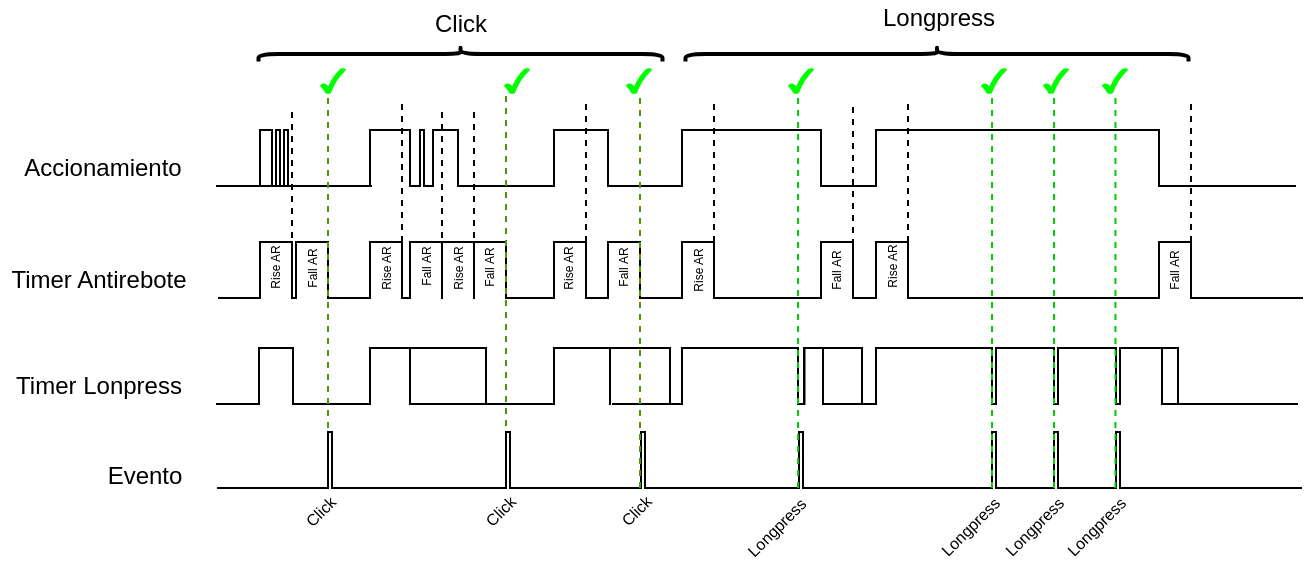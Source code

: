 <mxfile version="13.2.2" type="device" pages="2"><diagram id="VeMHeIrNa_11qrjNpN-s" name="Botonera"><mxGraphModel dx="1075" dy="810" grid="0" gridSize="10" guides="1" tooltips="1" connect="1" arrows="1" fold="1" page="0" pageScale="1" pageWidth="827" pageHeight="1169" math="0" shadow="0"><root><mxCell id="0"/><mxCell id="1" parent="0"/><mxCell id="pqqlw99YjMiroSTkC0pe-1" value="" style="endArrow=none;html=1;entryX=1;entryY=0;entryDx=0;entryDy=0;" edge="1" parent="1" target="pqqlw99YjMiroSTkC0pe-4"><mxGeometry width="50" height="50" relative="1" as="geometry"><mxPoint x="85" y="28" as="sourcePoint"/><mxPoint x="607" y="28" as="targetPoint"/></mxGeometry></mxCell><mxCell id="pqqlw99YjMiroSTkC0pe-2" value="" style="endArrow=none;html=1;entryX=1;entryY=0;entryDx=0;entryDy=0;" edge="1" parent="1" target="pqqlw99YjMiroSTkC0pe-27"><mxGeometry width="50" height="50" relative="1" as="geometry"><mxPoint x="86" y="84" as="sourcePoint"/><mxPoint x="114" y="84" as="targetPoint"/></mxGeometry></mxCell><mxCell id="pqqlw99YjMiroSTkC0pe-3" value="" style="endArrow=none;html=1;entryX=1;entryY=0;entryDx=0;entryDy=0;" edge="1" parent="1" target="pqqlw99YjMiroSTkC0pe-180"><mxGeometry width="50" height="50" relative="1" as="geometry"><mxPoint x="85.5" y="179" as="sourcePoint"/><mxPoint x="201" y="179" as="targetPoint"/></mxGeometry></mxCell><mxCell id="pqqlw99YjMiroSTkC0pe-12" style="edgeStyle=orthogonalEdgeStyle;rounded=0;orthogonalLoop=1;jettySize=auto;html=1;exitX=0;exitY=0;exitDx=0;exitDy=0;entryX=1;entryY=0;entryDx=0;entryDy=0;endArrow=none;endFill=0;" edge="1" parent="1" target="pqqlw99YjMiroSTkC0pe-9"><mxGeometry relative="1" as="geometry"><mxPoint x="127" y="28.0" as="sourcePoint"/></mxGeometry></mxCell><mxCell id="pqqlw99YjMiroSTkC0pe-31" style="edgeStyle=orthogonalEdgeStyle;rounded=0;orthogonalLoop=1;jettySize=auto;html=1;exitX=0;exitY=0;exitDx=0;exitDy=0;entryX=1;entryY=0;entryDx=0;entryDy=0;endArrow=none;endFill=0;" edge="1" parent="1" source="pqqlw99YjMiroSTkC0pe-4" target="pqqlw99YjMiroSTkC0pe-28"><mxGeometry relative="1" as="geometry"/></mxCell><mxCell id="pqqlw99YjMiroSTkC0pe-4" value="" style="shape=partialRectangle;whiteSpace=wrap;html=1;bottom=1;right=1;left=1;top=0;fillColor=none;routingCenterX=-0.5;rotation=-180;" vertex="1" parent="1"><mxGeometry x="115" width="2" height="28" as="geometry"/></mxCell><mxCell id="pqqlw99YjMiroSTkC0pe-5" value="Accionamiento" style="text;html=1;align=center;verticalAlign=middle;resizable=0;points=[];autosize=1;" vertex="1" parent="1"><mxGeometry x="-16.5" y="10" width="89" height="18" as="geometry"/></mxCell><mxCell id="pqqlw99YjMiroSTkC0pe-6" value="Timer Antirebote" style="text;html=1;align=center;verticalAlign=middle;resizable=0;points=[];autosize=1;" vertex="1" parent="1"><mxGeometry x="-23" y="66" width="98" height="18" as="geometry"/></mxCell><mxCell id="pqqlw99YjMiroSTkC0pe-7" value="Evento" style="text;html=1;align=center;verticalAlign=middle;resizable=0;points=[];autosize=1;" vertex="1" parent="1"><mxGeometry x="25.5" y="164" width="47" height="18" as="geometry"/></mxCell><mxCell id="pqqlw99YjMiroSTkC0pe-21" style="edgeStyle=orthogonalEdgeStyle;rounded=0;orthogonalLoop=1;jettySize=auto;html=1;exitX=0;exitY=0;exitDx=0;exitDy=0;entryX=1;entryY=0;entryDx=0;entryDy=0;endArrow=none;endFill=0;" edge="1" parent="1" source="pqqlw99YjMiroSTkC0pe-8" target="pqqlw99YjMiroSTkC0pe-20"><mxGeometry relative="1" as="geometry"><Array as="points"><mxPoint x="390" y="28"/><mxPoint x="390" y="28"/></Array></mxGeometry></mxCell><mxCell id="pqqlw99YjMiroSTkC0pe-8" value="" style="shape=partialRectangle;whiteSpace=wrap;html=1;bottom=1;right=1;left=1;top=0;fillColor=none;routingCenterX=-0.5;rotation=-180;" vertex="1" parent="1"><mxGeometry x="318" width="69.5" height="28" as="geometry"/></mxCell><mxCell id="pqqlw99YjMiroSTkC0pe-13" style="edgeStyle=orthogonalEdgeStyle;rounded=0;orthogonalLoop=1;jettySize=auto;html=1;exitX=0;exitY=0;exitDx=0;exitDy=0;entryX=1;entryY=0;entryDx=0;entryDy=0;endArrow=none;endFill=0;" edge="1" parent="1" target="pqqlw99YjMiroSTkC0pe-11"><mxGeometry relative="1" as="geometry"><mxPoint x="127" y="28.0" as="sourcePoint"/><Array as="points"><mxPoint x="163" y="28"/><mxPoint x="163" y="28"/></Array></mxGeometry></mxCell><mxCell id="pqqlw99YjMiroSTkC0pe-9" value="" style="shape=partialRectangle;whiteSpace=wrap;html=1;bottom=1;right=1;left=1;top=0;fillColor=none;routingCenterX=-0.5;rotation=-180;" vertex="1" parent="1"><mxGeometry x="107" width="6" height="28" as="geometry"/></mxCell><mxCell id="pqqlw99YjMiroSTkC0pe-16" style="edgeStyle=orthogonalEdgeStyle;rounded=0;orthogonalLoop=1;jettySize=auto;html=1;entryX=1;entryY=0;entryDx=0;entryDy=0;endArrow=none;endFill=0;exitX=0;exitY=0;exitDx=0;exitDy=0;" edge="1" parent="1" source="pqqlw99YjMiroSTkC0pe-10" target="pqqlw99YjMiroSTkC0pe-15"><mxGeometry relative="1" as="geometry"><mxPoint x="191" y="28" as="sourcePoint"/><Array as="points"><mxPoint x="210" y="28"/><mxPoint x="210" y="28"/></Array></mxGeometry></mxCell><mxCell id="pqqlw99YjMiroSTkC0pe-11" value="" style="shape=partialRectangle;whiteSpace=wrap;html=1;bottom=1;right=1;left=1;top=0;fillColor=none;routingCenterX=-0.5;rotation=-180;" vertex="1" parent="1"><mxGeometry x="162" width="20" height="28" as="geometry"/></mxCell><mxCell id="pqqlw99YjMiroSTkC0pe-19" style="edgeStyle=orthogonalEdgeStyle;rounded=0;orthogonalLoop=1;jettySize=auto;html=1;exitX=0;exitY=0;exitDx=0;exitDy=0;entryX=1;entryY=0;entryDx=0;entryDy=0;endArrow=none;endFill=0;" edge="1" parent="1" source="pqqlw99YjMiroSTkC0pe-15" target="pqqlw99YjMiroSTkC0pe-8"><mxGeometry relative="1" as="geometry"><Array as="points"><mxPoint x="318" y="28"/></Array></mxGeometry></mxCell><mxCell id="pqqlw99YjMiroSTkC0pe-15" value="" style="shape=partialRectangle;whiteSpace=wrap;html=1;bottom=1;right=1;left=1;top=0;fillColor=none;routingCenterX=-0.5;rotation=-180;" vertex="1" parent="1"><mxGeometry x="254" width="27" height="28" as="geometry"/></mxCell><mxCell id="pqqlw99YjMiroSTkC0pe-25" style="edgeStyle=orthogonalEdgeStyle;rounded=0;orthogonalLoop=1;jettySize=auto;html=1;exitX=0;exitY=0;exitDx=0;exitDy=0;endArrow=none;endFill=0;" edge="1" parent="1" source="pqqlw99YjMiroSTkC0pe-20"><mxGeometry relative="1" as="geometry"><mxPoint x="625" y="28" as="targetPoint"/><Array as="points"><mxPoint x="625" y="28"/></Array></mxGeometry></mxCell><mxCell id="pqqlw99YjMiroSTkC0pe-20" value="" style="shape=partialRectangle;whiteSpace=wrap;html=1;bottom=1;right=1;left=1;top=0;fillColor=none;routingCenterX=-0.5;rotation=-180;" vertex="1" parent="1"><mxGeometry x="415" width="141.5" height="28" as="geometry"/></mxCell><mxCell id="pqqlw99YjMiroSTkC0pe-36" style="edgeStyle=orthogonalEdgeStyle;rounded=0;orthogonalLoop=1;jettySize=auto;html=1;exitX=0;exitY=0;exitDx=0;exitDy=0;entryX=1;entryY=0;entryDx=0;entryDy=0;endArrow=none;endFill=0;" edge="1" parent="1" source="pqqlw99YjMiroSTkC0pe-155" target="pqqlw99YjMiroSTkC0pe-34"><mxGeometry relative="1" as="geometry"/></mxCell><mxCell id="pqqlw99YjMiroSTkC0pe-27" value="" style="shape=partialRectangle;whiteSpace=wrap;html=1;bottom=1;right=1;left=1;top=0;fillColor=none;routingCenterX=-0.5;rotation=-180;" vertex="1" parent="1"><mxGeometry x="107" y="56" width="16" height="28" as="geometry"/></mxCell><mxCell id="pqqlw99YjMiroSTkC0pe-28" value="" style="shape=partialRectangle;whiteSpace=wrap;html=1;bottom=1;right=1;left=1;top=0;fillColor=none;routingCenterX=-0.5;rotation=-180;" vertex="1" parent="1"><mxGeometry x="119" width="2" height="28" as="geometry"/></mxCell><mxCell id="pqqlw99YjMiroSTkC0pe-118" style="edgeStyle=orthogonalEdgeStyle;rounded=0;orthogonalLoop=1;jettySize=auto;html=1;exitX=1;exitY=0;exitDx=0;exitDy=0;endArrow=none;endFill=0;fontSize=8;" edge="1" parent="1" source="pqqlw99YjMiroSTkC0pe-30"><mxGeometry relative="1" as="geometry"><mxPoint x="182" y="28" as="targetPoint"/></mxGeometry></mxCell><mxCell id="pqqlw99YjMiroSTkC0pe-119" style="edgeStyle=orthogonalEdgeStyle;rounded=0;orthogonalLoop=1;jettySize=auto;html=1;exitX=0;exitY=0;exitDx=0;exitDy=0;entryX=1;entryY=0;entryDx=0;entryDy=0;endArrow=none;endFill=0;fontSize=8;" edge="1" parent="1" source="pqqlw99YjMiroSTkC0pe-30" target="pqqlw99YjMiroSTkC0pe-10"><mxGeometry relative="1" as="geometry"/></mxCell><mxCell id="pqqlw99YjMiroSTkC0pe-30" value="" style="shape=partialRectangle;whiteSpace=wrap;html=1;bottom=1;right=1;left=1;top=0;fillColor=none;routingCenterX=-0.5;rotation=-180;" vertex="1" parent="1"><mxGeometry x="187" width="2" height="28" as="geometry"/></mxCell><mxCell id="pqqlw99YjMiroSTkC0pe-32" style="edgeStyle=orthogonalEdgeStyle;rounded=0;orthogonalLoop=1;jettySize=auto;html=1;exitX=0;exitY=0;exitDx=0;exitDy=0;entryX=-1.081;entryY=0.005;entryDx=0;entryDy=0;entryPerimeter=0;endArrow=none;endFill=0;" edge="1" parent="1" source="pqqlw99YjMiroSTkC0pe-28" target="pqqlw99YjMiroSTkC0pe-28"><mxGeometry relative="1" as="geometry"/></mxCell><mxCell id="pqqlw99YjMiroSTkC0pe-37" style="edgeStyle=orthogonalEdgeStyle;rounded=0;orthogonalLoop=1;jettySize=auto;html=1;exitX=0;exitY=0;exitDx=0;exitDy=0;entryX=1;entryY=0;entryDx=0;entryDy=0;endArrow=none;endFill=0;" edge="1" parent="1" source="pqqlw99YjMiroSTkC0pe-34" target="pqqlw99YjMiroSTkC0pe-35"><mxGeometry relative="1" as="geometry"/></mxCell><mxCell id="pqqlw99YjMiroSTkC0pe-34" value="" style="shape=partialRectangle;whiteSpace=wrap;html=1;bottom=1;right=1;left=1;top=0;fillColor=none;routingCenterX=-0.5;rotation=-180;" vertex="1" parent="1"><mxGeometry x="162" y="56" width="16" height="28" as="geometry"/></mxCell><mxCell id="pqqlw99YjMiroSTkC0pe-46" style="edgeStyle=orthogonalEdgeStyle;rounded=0;orthogonalLoop=1;jettySize=auto;html=1;entryX=1;entryY=0;entryDx=0;entryDy=0;endArrow=none;endFill=0;exitX=0;exitY=0;exitDx=0;exitDy=0;" edge="1" parent="1" source="pqqlw99YjMiroSTkC0pe-166" target="pqqlw99YjMiroSTkC0pe-39"><mxGeometry relative="1" as="geometry"><mxPoint x="239" y="84" as="sourcePoint"/></mxGeometry></mxCell><mxCell id="pqqlw99YjMiroSTkC0pe-35" value="" style="shape=partialRectangle;whiteSpace=wrap;html=1;bottom=1;right=1;left=1;top=0;fillColor=none;routingCenterX=-0.5;rotation=-180;" vertex="1" parent="1"><mxGeometry x="182" y="56" width="16" height="28" as="geometry"/></mxCell><mxCell id="pqqlw99YjMiroSTkC0pe-47" style="edgeStyle=orthogonalEdgeStyle;rounded=0;orthogonalLoop=1;jettySize=auto;html=1;exitX=0;exitY=0;exitDx=0;exitDy=0;entryX=1;entryY=0;entryDx=0;entryDy=0;endArrow=none;endFill=0;" edge="1" parent="1" source="pqqlw99YjMiroSTkC0pe-39" target="pqqlw99YjMiroSTkC0pe-40"><mxGeometry relative="1" as="geometry"/></mxCell><mxCell id="pqqlw99YjMiroSTkC0pe-39" value="" style="shape=partialRectangle;whiteSpace=wrap;html=1;bottom=1;right=1;left=1;top=0;fillColor=none;routingCenterX=-0.5;rotation=-180;" vertex="1" parent="1"><mxGeometry x="254" y="56" width="16" height="28" as="geometry"/></mxCell><mxCell id="pqqlw99YjMiroSTkC0pe-55" style="edgeStyle=orthogonalEdgeStyle;rounded=0;orthogonalLoop=1;jettySize=auto;html=1;exitX=0;exitY=0;exitDx=0;exitDy=0;entryX=1;entryY=0;entryDx=0;entryDy=0;endArrow=none;endFill=0;" edge="1" parent="1" source="pqqlw99YjMiroSTkC0pe-40" target="pqqlw99YjMiroSTkC0pe-48"><mxGeometry relative="1" as="geometry"/></mxCell><mxCell id="pqqlw99YjMiroSTkC0pe-40" value="" style="shape=partialRectangle;whiteSpace=wrap;html=1;bottom=1;right=1;left=1;top=0;fillColor=none;routingCenterX=-0.5;rotation=-180;" vertex="1" parent="1"><mxGeometry x="281" y="56" width="16" height="28" as="geometry"/></mxCell><mxCell id="pqqlw99YjMiroSTkC0pe-41" value="" style="endArrow=none;dashed=1;html=1;exitX=0;exitY=1;exitDx=0;exitDy=0;" edge="1" parent="1" source="pqqlw99YjMiroSTkC0pe-34"><mxGeometry width="50" height="50" relative="1" as="geometry"><mxPoint x="158" y="71" as="sourcePoint"/><mxPoint x="178" y="-15" as="targetPoint"/></mxGeometry></mxCell><mxCell id="pqqlw99YjMiroSTkC0pe-52" style="edgeStyle=orthogonalEdgeStyle;rounded=0;orthogonalLoop=1;jettySize=auto;html=1;exitX=0;exitY=0;exitDx=0;exitDy=0;entryX=1;entryY=0;entryDx=0;entryDy=0;endArrow=none;endFill=0;" edge="1" parent="1" source="pqqlw99YjMiroSTkC0pe-48" target="pqqlw99YjMiroSTkC0pe-49"><mxGeometry relative="1" as="geometry"><Array as="points"><mxPoint x="356" y="84"/><mxPoint x="356" y="84"/></Array></mxGeometry></mxCell><mxCell id="pqqlw99YjMiroSTkC0pe-48" value="" style="shape=partialRectangle;whiteSpace=wrap;html=1;bottom=1;right=1;left=1;top=0;fillColor=none;routingCenterX=-0.5;rotation=-180;" vertex="1" parent="1"><mxGeometry x="318" y="56" width="16" height="28" as="geometry"/></mxCell><mxCell id="pqqlw99YjMiroSTkC0pe-53" style="edgeStyle=orthogonalEdgeStyle;rounded=0;orthogonalLoop=1;jettySize=auto;html=1;exitX=0;exitY=0;exitDx=0;exitDy=0;entryX=1;entryY=0;entryDx=0;entryDy=0;endArrow=none;endFill=0;" edge="1" parent="1" source="pqqlw99YjMiroSTkC0pe-49" target="pqqlw99YjMiroSTkC0pe-50"><mxGeometry relative="1" as="geometry"/></mxCell><mxCell id="pqqlw99YjMiroSTkC0pe-49" value="" style="shape=partialRectangle;whiteSpace=wrap;html=1;bottom=1;right=1;left=1;top=0;fillColor=none;routingCenterX=-0.5;rotation=-180;" vertex="1" parent="1"><mxGeometry x="387.5" y="56" width="16" height="28" as="geometry"/></mxCell><mxCell id="pqqlw99YjMiroSTkC0pe-54" style="edgeStyle=orthogonalEdgeStyle;rounded=0;orthogonalLoop=1;jettySize=auto;html=1;entryX=1;entryY=0;entryDx=0;entryDy=0;endArrow=none;endFill=0;exitX=0;exitY=0;exitDx=0;exitDy=0;" edge="1" parent="1" source="pqqlw99YjMiroSTkC0pe-50" target="pqqlw99YjMiroSTkC0pe-51"><mxGeometry relative="1" as="geometry"><mxPoint x="431" y="92" as="sourcePoint"/><mxPoint x="556.5" y="92" as="targetPoint"/><Array as="points"><mxPoint x="557" y="84"/></Array></mxGeometry></mxCell><mxCell id="pqqlw99YjMiroSTkC0pe-50" value="" style="shape=partialRectangle;whiteSpace=wrap;html=1;bottom=1;right=1;left=1;top=0;fillColor=none;routingCenterX=-0.5;rotation=-180;" vertex="1" parent="1"><mxGeometry x="415" y="56" width="16" height="28" as="geometry"/></mxCell><mxCell id="pqqlw99YjMiroSTkC0pe-57" style="edgeStyle=orthogonalEdgeStyle;rounded=0;orthogonalLoop=1;jettySize=auto;html=1;endArrow=none;endFill=0;" edge="1" parent="1"><mxGeometry relative="1" as="geometry"><mxPoint x="572.5" y="84" as="sourcePoint"/><mxPoint x="628.5" y="84" as="targetPoint"/><Array as="points"><mxPoint x="572.5" y="84"/></Array></mxGeometry></mxCell><mxCell id="pqqlw99YjMiroSTkC0pe-51" value="" style="shape=partialRectangle;whiteSpace=wrap;html=1;bottom=1;right=1;left=1;top=0;fillColor=none;routingCenterX=-0.5;rotation=-180;" vertex="1" parent="1"><mxGeometry x="556.5" y="56" width="16" height="28" as="geometry"/></mxCell><mxCell id="pqqlw99YjMiroSTkC0pe-61" value="" style="endArrow=none;dashed=1;html=1;exitX=0;exitY=1;exitDx=0;exitDy=0;" edge="1" parent="1"><mxGeometry width="50" height="50" relative="1" as="geometry"><mxPoint x="270" y="74" as="sourcePoint"/><mxPoint x="270" y="-15" as="targetPoint"/></mxGeometry></mxCell><mxCell id="pqqlw99YjMiroSTkC0pe-63" value="" style="endArrow=none;dashed=1;html=1;exitX=0;exitY=1;exitDx=0;exitDy=0;" edge="1" parent="1"><mxGeometry width="50" height="50" relative="1" as="geometry"><mxPoint x="334" y="74" as="sourcePoint"/><mxPoint x="334" y="-15" as="targetPoint"/></mxGeometry></mxCell><mxCell id="pqqlw99YjMiroSTkC0pe-66" value="" style="endArrow=none;dashed=1;html=1;exitX=0;exitY=1;exitDx=0;exitDy=0;" edge="1" parent="1"><mxGeometry width="50" height="50" relative="1" as="geometry"><mxPoint x="431" y="74" as="sourcePoint"/><mxPoint x="431" y="-15" as="targetPoint"/></mxGeometry></mxCell><mxCell id="pqqlw99YjMiroSTkC0pe-69" value="" style="endArrow=none;dashed=1;html=1;exitX=0;exitY=1;exitDx=0;exitDy=0;" edge="1" parent="1"><mxGeometry width="50" height="50" relative="1" as="geometry"><mxPoint x="572.5" y="74" as="sourcePoint"/><mxPoint x="572.5" y="-15" as="targetPoint"/></mxGeometry></mxCell><mxCell id="pqqlw99YjMiroSTkC0pe-98" style="edgeStyle=orthogonalEdgeStyle;rounded=0;orthogonalLoop=1;jettySize=auto;html=1;entryX=1;entryY=0;entryDx=0;entryDy=0;endArrow=none;endFill=0;exitX=0;exitY=0;exitDx=0;exitDy=0;" edge="1" parent="1" source="pqqlw99YjMiroSTkC0pe-179" target="pqqlw99YjMiroSTkC0pe-74"><mxGeometry relative="1" as="geometry"><mxPoint x="190" y="199" as="sourcePoint"/><Array as="points"><mxPoint x="267" y="179"/><mxPoint x="267" y="179"/></Array></mxGeometry></mxCell><mxCell id="pqqlw99YjMiroSTkC0pe-99" style="edgeStyle=orthogonalEdgeStyle;rounded=0;orthogonalLoop=1;jettySize=auto;html=1;exitX=0;exitY=0;exitDx=0;exitDy=0;entryX=1;entryY=0;entryDx=0;entryDy=0;endArrow=none;endFill=0;" edge="1" parent="1" source="pqqlw99YjMiroSTkC0pe-74" target="pqqlw99YjMiroSTkC0pe-75"><mxGeometry relative="1" as="geometry"><Array as="points"><mxPoint x="352" y="179"/><mxPoint x="352" y="179"/></Array></mxGeometry></mxCell><mxCell id="pqqlw99YjMiroSTkC0pe-74" value="" style="shape=partialRectangle;whiteSpace=wrap;html=1;bottom=1;right=1;left=1;top=0;fillColor=none;routingCenterX=-0.5;rotation=-180;" vertex="1" parent="1"><mxGeometry x="297.5" y="151" width="2" height="28" as="geometry"/></mxCell><mxCell id="pqqlw99YjMiroSTkC0pe-100" style="edgeStyle=orthogonalEdgeStyle;rounded=0;orthogonalLoop=1;jettySize=auto;html=1;exitX=0;exitY=0;exitDx=0;exitDy=0;entryX=1;entryY=0;entryDx=0;entryDy=0;endArrow=none;endFill=0;" edge="1" parent="1" source="pqqlw99YjMiroSTkC0pe-75" target="pqqlw99YjMiroSTkC0pe-84"><mxGeometry relative="1" as="geometry"><Array as="points"><mxPoint x="432" y="179"/><mxPoint x="432" y="179"/></Array></mxGeometry></mxCell><mxCell id="pqqlw99YjMiroSTkC0pe-75" value="" style="shape=partialRectangle;whiteSpace=wrap;html=1;bottom=1;right=1;left=1;top=0;fillColor=none;routingCenterX=-0.5;rotation=-180;" vertex="1" parent="1"><mxGeometry x="376.5" y="151" width="2" height="28" as="geometry"/></mxCell><mxCell id="pqqlw99YjMiroSTkC0pe-77" value="" style="endArrow=none;html=1;entryX=1;entryY=0;entryDx=0;entryDy=0;" edge="1" parent="1" target="pqqlw99YjMiroSTkC0pe-144"><mxGeometry width="50" height="50" relative="1" as="geometry"><mxPoint x="85" y="137" as="sourcePoint"/><mxPoint x="607.0" y="137" as="targetPoint"/></mxGeometry></mxCell><mxCell id="pqqlw99YjMiroSTkC0pe-78" value="Timer Lonpress" style="text;html=1;align=center;verticalAlign=middle;resizable=0;points=[];autosize=1;" vertex="1" parent="1"><mxGeometry x="-20.5" y="119" width="93" height="18" as="geometry"/></mxCell><mxCell id="pqqlw99YjMiroSTkC0pe-79" value="" style="shape=partialRectangle;whiteSpace=wrap;html=1;bottom=1;right=1;left=1;top=0;fillColor=none;routingCenterX=-0.5;rotation=-180;dashed=1;dashPattern=1 1;" vertex="1" parent="1"><mxGeometry x="162" y="109" width="58" height="28" as="geometry"/></mxCell><mxCell id="pqqlw99YjMiroSTkC0pe-92" style="edgeStyle=orthogonalEdgeStyle;rounded=0;orthogonalLoop=1;jettySize=auto;html=1;exitX=0;exitY=0;exitDx=0;exitDy=0;entryX=1;entryY=0;entryDx=0;entryDy=0;endArrow=none;endFill=0;" edge="1" parent="1" source="pqqlw99YjMiroSTkC0pe-80" target="pqqlw99YjMiroSTkC0pe-81"><mxGeometry relative="1" as="geometry"/></mxCell><mxCell id="pqqlw99YjMiroSTkC0pe-80" value="" style="shape=partialRectangle;whiteSpace=wrap;html=1;bottom=1;right=1;left=1;top=0;fillColor=none;routingCenterX=-0.5;rotation=-180;" vertex="1" parent="1"><mxGeometry x="415" y="109" width="58" height="28" as="geometry"/></mxCell><mxCell id="pqqlw99YjMiroSTkC0pe-93" style="edgeStyle=orthogonalEdgeStyle;rounded=0;orthogonalLoop=1;jettySize=auto;html=1;exitX=0;exitY=0;exitDx=0;exitDy=0;entryX=1;entryY=0;entryDx=0;entryDy=0;endArrow=none;endFill=0;" edge="1" parent="1" source="pqqlw99YjMiroSTkC0pe-81" target="pqqlw99YjMiroSTkC0pe-82"><mxGeometry relative="1" as="geometry"/></mxCell><mxCell id="pqqlw99YjMiroSTkC0pe-81" value="" style="shape=partialRectangle;whiteSpace=wrap;html=1;bottom=1;right=1;left=1;top=0;fillColor=none;routingCenterX=-0.5;rotation=-180;" vertex="1" parent="1"><mxGeometry x="475" y="109" width="29" height="28" as="geometry"/></mxCell><mxCell id="pqqlw99YjMiroSTkC0pe-94" style="edgeStyle=orthogonalEdgeStyle;rounded=0;orthogonalLoop=1;jettySize=auto;html=1;exitX=0;exitY=0;exitDx=0;exitDy=0;entryX=1;entryY=0;entryDx=0;entryDy=0;endArrow=none;endFill=0;" edge="1" parent="1" source="pqqlw99YjMiroSTkC0pe-82" target="pqqlw99YjMiroSTkC0pe-88"><mxGeometry relative="1" as="geometry"/></mxCell><mxCell id="pqqlw99YjMiroSTkC0pe-82" value="" style="shape=partialRectangle;whiteSpace=wrap;html=1;bottom=1;right=1;left=1;top=0;fillColor=none;routingCenterX=-0.5;rotation=-180;" vertex="1" parent="1"><mxGeometry x="506" y="109" width="29" height="28" as="geometry"/></mxCell><mxCell id="pqqlw99YjMiroSTkC0pe-83" value="" style="shape=partialRectangle;whiteSpace=wrap;html=1;bottom=1;right=1;left=1;top=0;fillColor=none;routingCenterX=-0.5;rotation=-180;" vertex="1" parent="1"><mxGeometry x="537" y="109" width="21" height="28" as="geometry"/></mxCell><mxCell id="pqqlw99YjMiroSTkC0pe-101" style="edgeStyle=orthogonalEdgeStyle;rounded=0;orthogonalLoop=1;jettySize=auto;html=1;exitX=0;exitY=0;exitDx=0;exitDy=0;entryX=1;entryY=0;entryDx=0;entryDy=0;endArrow=none;endFill=0;" edge="1" parent="1" source="pqqlw99YjMiroSTkC0pe-84" target="pqqlw99YjMiroSTkC0pe-85"><mxGeometry relative="1" as="geometry"/></mxCell><mxCell id="pqqlw99YjMiroSTkC0pe-84" value="" style="shape=partialRectangle;whiteSpace=wrap;html=1;bottom=1;right=1;left=1;top=0;fillColor=none;routingCenterX=-0.5;rotation=-180;" vertex="1" parent="1"><mxGeometry x="473" y="151" width="2" height="28" as="geometry"/></mxCell><mxCell id="pqqlw99YjMiroSTkC0pe-102" style="edgeStyle=orthogonalEdgeStyle;rounded=0;orthogonalLoop=1;jettySize=auto;html=1;exitX=0;exitY=0;exitDx=0;exitDy=0;entryX=1;entryY=0;entryDx=0;entryDy=0;endArrow=none;endFill=0;" edge="1" parent="1" source="pqqlw99YjMiroSTkC0pe-85" target="pqqlw99YjMiroSTkC0pe-86"><mxGeometry relative="1" as="geometry"/></mxCell><mxCell id="pqqlw99YjMiroSTkC0pe-85" value="" style="shape=partialRectangle;whiteSpace=wrap;html=1;bottom=1;right=1;left=1;top=0;fillColor=none;routingCenterX=-0.5;rotation=-180;" vertex="1" parent="1"><mxGeometry x="504" y="151" width="2" height="28" as="geometry"/></mxCell><mxCell id="pqqlw99YjMiroSTkC0pe-104" style="edgeStyle=orthogonalEdgeStyle;rounded=0;orthogonalLoop=1;jettySize=auto;html=1;exitX=0;exitY=0;exitDx=0;exitDy=0;endArrow=none;endFill=0;" edge="1" parent="1" source="pqqlw99YjMiroSTkC0pe-86"><mxGeometry relative="1" as="geometry"><mxPoint x="628" y="179" as="targetPoint"/><Array as="points"><mxPoint x="556" y="179"/><mxPoint x="556" y="179"/></Array></mxGeometry></mxCell><mxCell id="pqqlw99YjMiroSTkC0pe-86" value="" style="shape=partialRectangle;whiteSpace=wrap;html=1;bottom=1;right=1;left=1;top=0;fillColor=none;routingCenterX=-0.5;rotation=-180;" vertex="1" parent="1"><mxGeometry x="535" y="151" width="2" height="28" as="geometry"/></mxCell><mxCell id="pqqlw99YjMiroSTkC0pe-91" style="edgeStyle=orthogonalEdgeStyle;rounded=0;orthogonalLoop=1;jettySize=auto;html=1;exitX=0;exitY=0;exitDx=0;exitDy=0;entryX=1;entryY=0;entryDx=0;entryDy=0;endArrow=none;endFill=0;" edge="1" parent="1" source="pqqlw99YjMiroSTkC0pe-87" target="pqqlw99YjMiroSTkC0pe-130"><mxGeometry relative="1" as="geometry"><Array as="points"/></mxGeometry></mxCell><mxCell id="pqqlw99YjMiroSTkC0pe-87" value="" style="shape=partialRectangle;whiteSpace=wrap;html=1;bottom=1;right=1;left=1;top=0;fillColor=none;routingCenterX=-0.5;rotation=-180;" vertex="1" parent="1"><mxGeometry x="318" y="109" width="58" height="28" as="geometry"/></mxCell><mxCell id="pqqlw99YjMiroSTkC0pe-97" style="edgeStyle=orthogonalEdgeStyle;rounded=0;orthogonalLoop=1;jettySize=auto;html=1;exitX=0;exitY=0;exitDx=0;exitDy=0;endArrow=none;endFill=0;" edge="1" parent="1" source="pqqlw99YjMiroSTkC0pe-88"><mxGeometry relative="1" as="geometry"><mxPoint x="626" y="137" as="targetPoint"/><Array as="points"><mxPoint x="588" y="137"/><mxPoint x="588" y="137"/></Array></mxGeometry></mxCell><mxCell id="pqqlw99YjMiroSTkC0pe-88" value="" style="shape=partialRectangle;whiteSpace=wrap;html=1;bottom=1;right=1;left=1;top=0;fillColor=none;routingCenterX=-0.5;rotation=-180;dashed=1;dashPattern=1 1;" vertex="1" parent="1"><mxGeometry x="537" y="109" width="29" height="28" as="geometry"/></mxCell><mxCell id="pqqlw99YjMiroSTkC0pe-95" style="edgeStyle=orthogonalEdgeStyle;rounded=0;orthogonalLoop=1;jettySize=auto;html=1;exitX=0;exitY=0;exitDx=0;exitDy=0;entryX=0.276;entryY=-0.015;entryDx=0;entryDy=0;entryPerimeter=0;endArrow=none;endFill=0;" edge="1" parent="1" source="pqqlw99YjMiroSTkC0pe-88" target="pqqlw99YjMiroSTkC0pe-88"><mxGeometry relative="1" as="geometry"/></mxCell><mxCell id="pqqlw99YjMiroSTkC0pe-106" value="Click" style="text;html=1;align=center;verticalAlign=middle;resizable=0;points=[];autosize=1;fontSize=8;rotation=-45;" vertex="1" parent="1"><mxGeometry x="281" y="184" width="27" height="14" as="geometry"/></mxCell><mxCell id="pqqlw99YjMiroSTkC0pe-108" value="Longpress" style="text;html=1;align=center;verticalAlign=middle;resizable=0;points=[];autosize=1;fontSize=8;rotation=-45;" vertex="1" parent="1"><mxGeometry x="438" y="192" width="47" height="14" as="geometry"/></mxCell><mxCell id="pqqlw99YjMiroSTkC0pe-109" value="Longpress" style="text;html=1;align=center;verticalAlign=middle;resizable=0;points=[];autosize=1;fontSize=8;rotation=-45;" vertex="1" parent="1"><mxGeometry x="470" y="192" width="47" height="14" as="geometry"/></mxCell><mxCell id="pqqlw99YjMiroSTkC0pe-110" value="Longpress" style="text;html=1;align=center;verticalAlign=middle;resizable=0;points=[];autosize=1;fontSize=8;rotation=-45;" vertex="1" parent="1"><mxGeometry x="501" y="192" width="47" height="14" as="geometry"/></mxCell><mxCell id="pqqlw99YjMiroSTkC0pe-111" value="" style="endArrow=none;dashed=1;html=1;strokeColor=#00CC00;" edge="1" parent="1"><mxGeometry width="50" height="50" relative="1" as="geometry"><mxPoint x="473" y="179" as="sourcePoint"/><mxPoint x="473.02" y="-18" as="targetPoint"/></mxGeometry></mxCell><mxCell id="pqqlw99YjMiroSTkC0pe-112" value="" style="endArrow=none;dashed=1;html=1;strokeColor=#00CC00;" edge="1" parent="1"><mxGeometry width="50" height="50" relative="1" as="geometry"><mxPoint x="504" y="179" as="sourcePoint"/><mxPoint x="504.02" y="-18" as="targetPoint"/></mxGeometry></mxCell><mxCell id="pqqlw99YjMiroSTkC0pe-113" value="" style="endArrow=none;dashed=1;html=1;strokeColor=#00CC00;" edge="1" parent="1"><mxGeometry width="50" height="50" relative="1" as="geometry"><mxPoint x="534.72" y="179" as="sourcePoint"/><mxPoint x="534.74" y="-18" as="targetPoint"/></mxGeometry></mxCell><mxCell id="pqqlw99YjMiroSTkC0pe-10" value="" style="shape=partialRectangle;whiteSpace=wrap;html=1;bottom=1;right=1;left=1;top=0;fillColor=none;routingCenterX=-0.5;rotation=-180;" vertex="1" parent="1"><mxGeometry x="193.5" width="12.5" height="28" as="geometry"/></mxCell><mxCell id="pqqlw99YjMiroSTkC0pe-124" value="" style="verticalLabelPosition=bottom;verticalAlign=top;html=1;shape=mxgraph.basic.tick;fontSize=12;fontColor=#FF0000;fillColor=#00FF00;strokeColor=none;" vertex="1" parent="1"><mxGeometry x="290" y="-31" width="13" height="13" as="geometry"/></mxCell><mxCell id="pqqlw99YjMiroSTkC0pe-128" value="" style="verticalLabelPosition=bottom;verticalAlign=top;html=1;shape=mxgraph.basic.tick;fontSize=12;fontColor=#FF0000;fillColor=#00FF00;strokeColor=none;" vertex="1" parent="1"><mxGeometry x="371" y="-31" width="13" height="13" as="geometry"/></mxCell><mxCell id="pqqlw99YjMiroSTkC0pe-130" value="" style="shape=partialRectangle;whiteSpace=wrap;html=1;bottom=1;right=1;left=1;top=0;fillColor=none;routingCenterX=-0.5;rotation=-180;dashed=1;dashPattern=1 1;" vertex="1" parent="1"><mxGeometry x="379" y="109" width="29" height="28" as="geometry"/></mxCell><mxCell id="pqqlw99YjMiroSTkC0pe-132" style="edgeStyle=orthogonalEdgeStyle;rounded=0;orthogonalLoop=1;jettySize=auto;html=1;exitX=0;exitY=0;exitDx=0;exitDy=0;entryX=1;entryY=0;entryDx=0;entryDy=0;endArrow=none;endFill=0;fontSize=12;fontColor=#FF0000;" edge="1" parent="1" source="pqqlw99YjMiroSTkC0pe-131" target="pqqlw99YjMiroSTkC0pe-80"><mxGeometry relative="1" as="geometry"/></mxCell><mxCell id="pqqlw99YjMiroSTkC0pe-131" value="" style="shape=partialRectangle;whiteSpace=wrap;html=1;bottom=1;right=1;left=1;top=0;fillColor=none;routingCenterX=-0.5;rotation=-180;" vertex="1" parent="1"><mxGeometry x="379.25" y="109" width="9.25" height="28" as="geometry"/></mxCell><mxCell id="pqqlw99YjMiroSTkC0pe-134" value="Longpress" style="text;html=1;align=center;verticalAlign=middle;resizable=0;points=[];autosize=1;fontSize=8;rotation=-45;" vertex="1" parent="1"><mxGeometry x="341.5" y="192" width="47" height="14" as="geometry"/></mxCell><mxCell id="pqqlw99YjMiroSTkC0pe-135" value="" style="endArrow=none;dashed=1;html=1;strokeColor=#00CC00;" edge="1" parent="1"><mxGeometry width="50" height="50" relative="1" as="geometry"><mxPoint x="376" y="179" as="sourcePoint"/><mxPoint x="376.02" y="-18.0" as="targetPoint"/></mxGeometry></mxCell><mxCell id="pqqlw99YjMiroSTkC0pe-137" value="" style="verticalLabelPosition=bottom;verticalAlign=top;html=1;shape=mxgraph.basic.tick;fontSize=12;fontColor=#FF0000;fillColor=#00FF00;strokeColor=none;" vertex="1" parent="1"><mxGeometry x="467.5" y="-31" width="13" height="13" as="geometry"/></mxCell><mxCell id="pqqlw99YjMiroSTkC0pe-138" value="" style="verticalLabelPosition=bottom;verticalAlign=top;html=1;shape=mxgraph.basic.tick;fontSize=12;fontColor=#FF0000;fillColor=#00FF00;strokeColor=none;" vertex="1" parent="1"><mxGeometry x="498.5" y="-31" width="13" height="13" as="geometry"/></mxCell><mxCell id="pqqlw99YjMiroSTkC0pe-139" value="" style="verticalLabelPosition=bottom;verticalAlign=top;html=1;shape=mxgraph.basic.tick;fontSize=12;fontColor=#FF0000;fillColor=#00FF00;strokeColor=none;" vertex="1" parent="1"><mxGeometry x="528" y="-31" width="13" height="13" as="geometry"/></mxCell><mxCell id="pqqlw99YjMiroSTkC0pe-140" value="" style="shape=curlyBracket;whiteSpace=wrap;html=1;rounded=1;strokeColor=#000000;strokeWidth=2;fillColor=#00FF00;fontSize=12;fontColor=#FF0000;rotation=90;" vertex="1" parent="1"><mxGeometry x="441.75" y="-163.75" width="7.5" height="251.5" as="geometry"/></mxCell><mxCell id="pqqlw99YjMiroSTkC0pe-141" value="Longpress" style="text;html=1;align=center;verticalAlign=middle;resizable=0;points=[];autosize=1;fontSize=12;fontColor=#000000;" vertex="1" parent="1"><mxGeometry x="412.5" y="-65" width="66" height="18" as="geometry"/></mxCell><mxCell id="pqqlw99YjMiroSTkC0pe-142" value="" style="shape=curlyBracket;whiteSpace=wrap;html=1;rounded=1;strokeColor=#000000;strokeWidth=2;fillColor=#00FF00;fontSize=12;fontColor=#FF0000;rotation=90;" vertex="1" parent="1"><mxGeometry x="203.5" y="-139" width="7.5" height="202" as="geometry"/></mxCell><mxCell id="pqqlw99YjMiroSTkC0pe-143" value="Click" style="text;html=1;align=center;verticalAlign=middle;resizable=0;points=[];autosize=1;fontSize=12;fontColor=#000000;" vertex="1" parent="1"><mxGeometry x="188.5" y="-62" width="36" height="18" as="geometry"/></mxCell><mxCell id="pqqlw99YjMiroSTkC0pe-151" style="edgeStyle=orthogonalEdgeStyle;rounded=0;orthogonalLoop=1;jettySize=auto;html=1;exitX=0;exitY=0;exitDx=0;exitDy=0;entryX=1;entryY=0;entryDx=0;entryDy=0;endArrow=none;endFill=0;strokeColor=#000000;fontSize=12;fontColor=#009900;" edge="1" parent="1" source="pqqlw99YjMiroSTkC0pe-144" target="pqqlw99YjMiroSTkC0pe-145"><mxGeometry relative="1" as="geometry"/></mxCell><mxCell id="pqqlw99YjMiroSTkC0pe-144" value="" style="shape=partialRectangle;whiteSpace=wrap;html=1;bottom=1;right=1;left=1;top=0;fillColor=none;routingCenterX=-0.5;rotation=-180;" vertex="1" parent="1"><mxGeometry x="106.5" y="109" width="17" height="28" as="geometry"/></mxCell><mxCell id="pqqlw99YjMiroSTkC0pe-152" style="edgeStyle=orthogonalEdgeStyle;rounded=0;orthogonalLoop=1;jettySize=auto;html=1;exitX=0;exitY=0;exitDx=0;exitDy=0;entryX=1;entryY=0;entryDx=0;entryDy=0;endArrow=none;endFill=0;strokeColor=#000000;fontSize=12;fontColor=#009900;" edge="1" parent="1" source="pqqlw99YjMiroSTkC0pe-145" target="pqqlw99YjMiroSTkC0pe-149"><mxGeometry relative="1" as="geometry"><Array as="points"><mxPoint x="207" y="137"/><mxPoint x="207" y="137"/></Array></mxGeometry></mxCell><mxCell id="pqqlw99YjMiroSTkC0pe-145" value="" style="shape=partialRectangle;whiteSpace=wrap;html=1;bottom=1;right=1;left=1;top=0;fillColor=none;routingCenterX=-0.5;rotation=-180;" vertex="1" parent="1"><mxGeometry x="162" y="109" width="20" height="28" as="geometry"/></mxCell><mxCell id="pqqlw99YjMiroSTkC0pe-147" value="" style="shape=partialRectangle;whiteSpace=wrap;html=1;bottom=1;right=1;left=1;top=0;fillColor=none;routingCenterX=-0.5;rotation=-180;" vertex="1" parent="1"><mxGeometry x="254" y="109" width="28" height="28" as="geometry"/></mxCell><mxCell id="pqqlw99YjMiroSTkC0pe-153" style="edgeStyle=orthogonalEdgeStyle;rounded=0;orthogonalLoop=1;jettySize=auto;html=1;exitX=0.5;exitY=0;exitDx=0;exitDy=0;entryX=1;entryY=0;entryDx=0;entryDy=0;endArrow=none;endFill=0;strokeColor=#000000;fontSize=12;fontColor=#009900;" edge="1" parent="1" source="pqqlw99YjMiroSTkC0pe-149" target="pqqlw99YjMiroSTkC0pe-87"><mxGeometry relative="1" as="geometry"/></mxCell><mxCell id="pqqlw99YjMiroSTkC0pe-149" value="" style="shape=partialRectangle;whiteSpace=wrap;html=1;bottom=1;right=1;left=1;top=0;fillColor=none;routingCenterX=-0.5;rotation=-180;dashed=1;dashPattern=1 1;" vertex="1" parent="1"><mxGeometry x="254" y="109" width="58" height="28" as="geometry"/></mxCell><mxCell id="pqqlw99YjMiroSTkC0pe-154" value="" style="endArrow=none;dashed=1;html=1;exitX=0;exitY=1;exitDx=0;exitDy=0;" edge="1" parent="1"><mxGeometry width="50" height="50" relative="1" as="geometry"><mxPoint x="403.5" y="75.5" as="sourcePoint"/><mxPoint x="403.5" y="-13.5" as="targetPoint"/></mxGeometry></mxCell><mxCell id="pqqlw99YjMiroSTkC0pe-155" value="" style="shape=partialRectangle;whiteSpace=wrap;html=1;bottom=1;right=1;left=1;top=0;fillColor=none;routingCenterX=-0.5;rotation=-180;" vertex="1" parent="1"><mxGeometry x="125" y="56" width="16" height="28" as="geometry"/></mxCell><mxCell id="pqqlw99YjMiroSTkC0pe-156" style="edgeStyle=orthogonalEdgeStyle;rounded=0;orthogonalLoop=1;jettySize=auto;html=1;exitX=0;exitY=0;exitDx=0;exitDy=0;entryX=-0.135;entryY=-0.011;entryDx=0;entryDy=0;entryPerimeter=0;endArrow=none;endFill=0;strokeColor=#000000;fontSize=12;fontColor=#009900;" edge="1" parent="1" source="pqqlw99YjMiroSTkC0pe-27" target="pqqlw99YjMiroSTkC0pe-27"><mxGeometry relative="1" as="geometry"/></mxCell><mxCell id="pqqlw99YjMiroSTkC0pe-157" value="" style="endArrow=none;dashed=1;html=1;fontColor=#009900;strokeColor=#4D9900;" edge="1" parent="1"><mxGeometry width="50" height="50" relative="1" as="geometry"><mxPoint x="141" y="179" as="sourcePoint"/><mxPoint x="141" y="-17" as="targetPoint"/></mxGeometry></mxCell><mxCell id="pqqlw99YjMiroSTkC0pe-159" value="" style="shape=partialRectangle;whiteSpace=wrap;html=1;bottom=1;right=1;left=1;top=0;fillColor=none;routingCenterX=-0.5;rotation=-180;" vertex="1" parent="1"><mxGeometry x="198" y="56" width="16" height="28" as="geometry"/></mxCell><mxCell id="pqqlw99YjMiroSTkC0pe-160" value="Rise AR" style="text;html=1;align=center;verticalAlign=middle;resizable=0;points=[];autosize=1;fontSize=6;fontColor=#000000;horizontal=0;" vertex="1" parent="1"><mxGeometry x="106.5" y="56" width="17" height="26" as="geometry"/></mxCell><mxCell id="pqqlw99YjMiroSTkC0pe-161" value="Rise AR" style="text;html=1;align=center;verticalAlign=middle;resizable=0;points=[];autosize=1;fontSize=6;fontColor=#000000;horizontal=0;" vertex="1" parent="1"><mxGeometry x="162" y="57" width="17" height="26" as="geometry"/></mxCell><mxCell id="pqqlw99YjMiroSTkC0pe-162" value="Rise AR" style="text;html=1;align=center;verticalAlign=middle;resizable=0;points=[];autosize=1;fontSize=6;fontColor=#000000;horizontal=0;" vertex="1" parent="1"><mxGeometry x="198" y="57" width="17" height="26" as="geometry"/></mxCell><mxCell id="pqqlw99YjMiroSTkC0pe-163" value="Rise AR" style="text;html=1;align=center;verticalAlign=middle;resizable=0;points=[];autosize=1;fontSize=6;fontColor=#000000;horizontal=0;" vertex="1" parent="1"><mxGeometry x="253" y="57" width="17" height="26" as="geometry"/></mxCell><mxCell id="pqqlw99YjMiroSTkC0pe-164" value="Rise AR" style="text;html=1;align=center;verticalAlign=middle;resizable=0;points=[];autosize=1;fontSize=6;fontColor=#000000;horizontal=0;" vertex="1" parent="1"><mxGeometry x="318" y="58" width="17" height="26" as="geometry"/></mxCell><mxCell id="pqqlw99YjMiroSTkC0pe-165" value="Rise AR" style="text;html=1;align=center;verticalAlign=middle;resizable=0;points=[];autosize=1;fontSize=6;fontColor=#000000;horizontal=0;" vertex="1" parent="1"><mxGeometry x="415" y="56" width="17" height="26" as="geometry"/></mxCell><mxCell id="pqqlw99YjMiroSTkC0pe-166" value="" style="shape=partialRectangle;whiteSpace=wrap;html=1;bottom=1;right=1;left=1;top=0;fillColor=none;routingCenterX=-0.5;rotation=-180;" vertex="1" parent="1"><mxGeometry x="214" y="56" width="16" height="28" as="geometry"/></mxCell><mxCell id="pqqlw99YjMiroSTkC0pe-168" style="edgeStyle=orthogonalEdgeStyle;rounded=0;orthogonalLoop=1;jettySize=auto;html=1;exitX=0;exitY=0;exitDx=0;exitDy=0;entryX=1;entryY=0;entryDx=0;entryDy=0;endArrow=none;endFill=0;strokeColor=#000000;fontSize=6;fontColor=#000000;" edge="1" parent="1" source="pqqlw99YjMiroSTkC0pe-159" target="pqqlw99YjMiroSTkC0pe-166"><mxGeometry relative="1" as="geometry"/></mxCell><mxCell id="pqqlw99YjMiroSTkC0pe-171" value="" style="endArrow=none;dashed=1;html=1;fontColor=#009900;strokeColor=#4D9900;" edge="1" parent="1"><mxGeometry width="50" height="50" relative="1" as="geometry"><mxPoint x="230" y="178" as="sourcePoint"/><mxPoint x="230" y="-18.0" as="targetPoint"/></mxGeometry></mxCell><mxCell id="pqqlw99YjMiroSTkC0pe-172" value="" style="endArrow=none;dashed=1;html=1;fontColor=#009900;strokeColor=#4D9900;" edge="1" parent="1"><mxGeometry width="50" height="50" relative="1" as="geometry"><mxPoint x="297" y="179" as="sourcePoint"/><mxPoint x="297" y="-17.0" as="targetPoint"/></mxGeometry></mxCell><mxCell id="pqqlw99YjMiroSTkC0pe-173" value="" style="verticalLabelPosition=bottom;verticalAlign=top;html=1;shape=mxgraph.basic.tick;fontSize=12;fontColor=#FF0000;fillColor=#00FF00;strokeColor=none;" vertex="1" parent="1"><mxGeometry x="229" y="-31" width="13" height="13" as="geometry"/></mxCell><mxCell id="pqqlw99YjMiroSTkC0pe-174" value="" style="verticalLabelPosition=bottom;verticalAlign=top;html=1;shape=mxgraph.basic.tick;fontSize=12;fontColor=#FF0000;fillColor=#00FF00;strokeColor=none;" vertex="1" parent="1"><mxGeometry x="137" y="-31" width="13" height="13" as="geometry"/></mxCell><mxCell id="pqqlw99YjMiroSTkC0pe-176" value="" style="endArrow=none;dashed=1;html=1;exitX=0;exitY=1;exitDx=0;exitDy=0;" edge="1" parent="1"><mxGeometry width="50" height="50" relative="1" as="geometry"><mxPoint x="198" y="78" as="sourcePoint"/><mxPoint x="198" y="-11" as="targetPoint"/></mxGeometry></mxCell><mxCell id="pqqlw99YjMiroSTkC0pe-177" value="" style="endArrow=none;dashed=1;html=1;exitX=0;exitY=1;exitDx=0;exitDy=0;" edge="1" parent="1"><mxGeometry width="50" height="50" relative="1" as="geometry"><mxPoint x="214" y="78" as="sourcePoint"/><mxPoint x="214" y="-11" as="targetPoint"/></mxGeometry></mxCell><mxCell id="pqqlw99YjMiroSTkC0pe-181" style="edgeStyle=orthogonalEdgeStyle;rounded=0;orthogonalLoop=1;jettySize=auto;html=1;exitX=1;exitY=0;exitDx=0;exitDy=0;entryX=0;entryY=0;entryDx=0;entryDy=0;endArrow=none;endFill=0;strokeColor=#000000;fontSize=6;fontColor=#000000;" edge="1" parent="1" source="pqqlw99YjMiroSTkC0pe-179" target="pqqlw99YjMiroSTkC0pe-180"><mxGeometry relative="1" as="geometry"><Array as="points"><mxPoint x="189" y="179"/><mxPoint x="189" y="179"/></Array></mxGeometry></mxCell><mxCell id="pqqlw99YjMiroSTkC0pe-179" value="" style="shape=partialRectangle;whiteSpace=wrap;html=1;bottom=1;right=1;left=1;top=0;fillColor=none;routingCenterX=-0.5;rotation=-180;" vertex="1" parent="1"><mxGeometry x="230" y="151" width="2" height="28" as="geometry"/></mxCell><mxCell id="pqqlw99YjMiroSTkC0pe-180" value="" style="shape=partialRectangle;whiteSpace=wrap;html=1;bottom=1;right=1;left=1;top=0;fillColor=none;routingCenterX=-0.5;rotation=-180;" vertex="1" parent="1"><mxGeometry x="141" y="151" width="2" height="28" as="geometry"/></mxCell><mxCell id="pqqlw99YjMiroSTkC0pe-182" value="Click" style="text;html=1;align=center;verticalAlign=middle;resizable=0;points=[];autosize=1;fontSize=8;rotation=-45;" vertex="1" parent="1"><mxGeometry x="213.25" y="184" width="27" height="14" as="geometry"/></mxCell><mxCell id="pqqlw99YjMiroSTkC0pe-183" value="Click" style="text;html=1;align=center;verticalAlign=middle;resizable=0;points=[];autosize=1;fontSize=8;rotation=-45;" vertex="1" parent="1"><mxGeometry x="123.5" y="184" width="27" height="14" as="geometry"/></mxCell><mxCell id="pqqlw99YjMiroSTkC0pe-185" value="" style="endArrow=none;dashed=1;html=1;exitX=0;exitY=1;exitDx=0;exitDy=0;" edge="1" parent="1"><mxGeometry width="50" height="50" relative="1" as="geometry"><mxPoint x="123" y="78" as="sourcePoint"/><mxPoint x="123" y="-11" as="targetPoint"/></mxGeometry></mxCell><mxCell id="pqqlw99YjMiroSTkC0pe-186" value="Fall&amp;nbsp;AR" style="text;html=1;align=center;verticalAlign=middle;resizable=0;points=[];autosize=1;fontSize=6;fontColor=#000000;horizontal=0;" vertex="1" parent="1"><mxGeometry x="125" y="58.5" width="17" height="23" as="geometry"/></mxCell><mxCell id="pqqlw99YjMiroSTkC0pe-187" value="Fall&amp;nbsp;AR" style="text;html=1;align=center;verticalAlign=middle;resizable=0;points=[];autosize=1;fontSize=6;fontColor=#000000;horizontal=0;" vertex="1" parent="1"><mxGeometry x="182" y="57.5" width="17" height="23" as="geometry"/></mxCell><mxCell id="pqqlw99YjMiroSTkC0pe-188" value="Fall&amp;nbsp;AR" style="text;html=1;align=center;verticalAlign=middle;resizable=0;points=[];autosize=1;fontSize=6;fontColor=#000000;horizontal=0;" vertex="1" parent="1"><mxGeometry x="213.5" y="57.5" width="17" height="23" as="geometry"/></mxCell><mxCell id="pqqlw99YjMiroSTkC0pe-189" value="Fall&amp;nbsp;AR" style="text;html=1;align=center;verticalAlign=middle;resizable=0;points=[];autosize=1;fontSize=6;fontColor=#000000;horizontal=0;" vertex="1" parent="1"><mxGeometry x="280.5" y="57.5" width="17" height="23" as="geometry"/></mxCell><mxCell id="pqqlw99YjMiroSTkC0pe-190" value="Fall&amp;nbsp;AR" style="text;html=1;align=center;verticalAlign=middle;resizable=0;points=[];autosize=1;fontSize=6;fontColor=#000000;horizontal=0;" vertex="1" parent="1"><mxGeometry x="386.5" y="59" width="17" height="23" as="geometry"/></mxCell><mxCell id="pqqlw99YjMiroSTkC0pe-191" value="Fall&amp;nbsp;AR" style="text;html=1;align=center;verticalAlign=middle;resizable=0;points=[];autosize=1;fontSize=6;fontColor=#000000;horizontal=0;" vertex="1" parent="1"><mxGeometry x="555.5" y="59" width="17" height="23" as="geometry"/></mxCell></root></mxGraphModel></diagram><diagram id="AJXRgqOnWmLT-d7-pzSL" name="Page-2"><mxGraphModel dx="1210" dy="493" grid="1" gridSize="10" guides="1" tooltips="1" connect="1" arrows="1" fold="1" page="0" pageScale="1" pageWidth="827" pageHeight="1169" math="0" shadow="0"><root><mxCell id="PHmQLjztJzmLdR4pBiKS-0"/><mxCell id="PHmQLjztJzmLdR4pBiKS-1" parent="PHmQLjztJzmLdR4pBiKS-0"/><mxCell id="PHmQLjztJzmLdR4pBiKS-2" value="" style="line;strokeWidth=2;html=1;fillColor=#00FF00;fontSize=6;fontColor=#000000;" vertex="1" parent="PHmQLjztJzmLdR4pBiKS-1"><mxGeometry x="36" y="434" width="394" height="10" as="geometry"/></mxCell><mxCell id="PHmQLjztJzmLdR4pBiKS-5" value="" style="line;strokeWidth=2;html=1;fillColor=#00FF00;fontSize=6;fontColor=#000000;" vertex="1" parent="PHmQLjztJzmLdR4pBiKS-1"><mxGeometry x="36" y="307" width="394" height="10" as="geometry"/></mxCell><mxCell id="PHmQLjztJzmLdR4pBiKS-6" value="" style="line;strokeWidth=2;html=1;fillColor=#00FF00;fontSize=6;fontColor=#000000;" vertex="1" parent="PHmQLjztJzmLdR4pBiKS-1"><mxGeometry x="36" y="560" width="254" height="10" as="geometry"/></mxCell><mxCell id="PHmQLjztJzmLdR4pBiKS-7" value="&lt;font style=&quot;font-size: 12px&quot;&gt;Variable&lt;br&gt;sensada&lt;br&gt;&lt;/font&gt;" style="text;html=1;align=center;verticalAlign=middle;resizable=0;points=[];autosize=1;fontSize=6;fontColor=#000000;" vertex="1" parent="PHmQLjztJzmLdR4pBiKS-1"><mxGeometry x="-22.5" y="270" width="55" height="22" as="geometry"/></mxCell><mxCell id="PHmQLjztJzmLdR4pBiKS-8" value="contador" style="text;html=1;align=center;verticalAlign=middle;resizable=0;points=[];autosize=1;fontSize=12;fontColor=#000000;" vertex="1" parent="PHmQLjztJzmLdR4pBiKS-1"><mxGeometry x="-21" y="380" width="57" height="18" as="geometry"/></mxCell><mxCell id="PHmQLjztJzmLdR4pBiKS-9" value="Alarma" style="text;html=1;align=center;verticalAlign=middle;resizable=0;points=[];autosize=1;fontSize=12;fontColor=#000000;" vertex="1" parent="PHmQLjztJzmLdR4pBiKS-1"><mxGeometry x="-15.5" y="500" width="48" height="18" as="geometry"/></mxCell><mxCell id="PHmQLjztJzmLdR4pBiKS-10" value="" style="endArrow=none;html=1;strokeColor=#000000;fontSize=12;fontColor=#000000;" edge="1" parent="PHmQLjztJzmLdR4pBiKS-1"><mxGeometry width="50" height="50" relative="1" as="geometry"><mxPoint x="40" y="294" as="sourcePoint"/><mxPoint x="436" y="278" as="targetPoint"/><Array as="points"><mxPoint x="70" y="240"/><mxPoint x="110" y="300"/><mxPoint x="150" y="278"/><mxPoint x="178" y="272"/><mxPoint x="250" y="278"/><mxPoint x="290" y="258"/><mxPoint x="353" y="294"/></Array></mxGeometry></mxCell><mxCell id="PHmQLjztJzmLdR4pBiKS-11" value="" style="endArrow=none;dashed=1;html=1;strokeColor=#000000;fontSize=12;fontColor=#000000;dashPattern=1 1;" edge="1" parent="PHmQLjztJzmLdR4pBiKS-1"><mxGeometry width="50" height="50" relative="1" as="geometry"><mxPoint x="39.5" y="283" as="sourcePoint"/><mxPoint x="432.5" y="283" as="targetPoint"/></mxGeometry></mxCell><mxCell id="PHmQLjztJzmLdR4pBiKS-20" style="edgeStyle=orthogonalEdgeStyle;rounded=0;jumpStyle=none;orthogonalLoop=1;jettySize=auto;html=1;endArrow=none;endFill=0;strokeColor=#6c8ebf;fontSize=12;fontColor=#000000;fillColor=#dae8fc;strokeWidth=3;" edge="1" parent="PHmQLjztJzmLdR4pBiKS-1"><mxGeometry relative="1" as="geometry"><mxPoint x="70" y="430" as="sourcePoint"/><mxPoint x="90" y="420" as="targetPoint"/><Array as="points"><mxPoint x="70" y="420"/></Array></mxGeometry></mxCell><mxCell id="PHmQLjztJzmLdR4pBiKS-18" value="" style="line;strokeWidth=1;html=1;fillColor=#00FF00;fontSize=12;fontColor=#000000;" vertex="1" parent="PHmQLjztJzmLdR4pBiKS-1"><mxGeometry x="50" y="434" width="20" height="10" as="geometry"/></mxCell><mxCell id="PHmQLjztJzmLdR4pBiKS-31" style="edgeStyle=orthogonalEdgeStyle;rounded=0;jumpStyle=none;orthogonalLoop=1;jettySize=auto;html=1;exitX=0;exitY=0.5;exitDx=0;exitDy=0;exitPerimeter=0;entryX=0;entryY=0.5;entryDx=0;entryDy=0;entryPerimeter=0;endArrow=none;endFill=0;strokeColor=#6c8ebf;fontSize=12;fontColor=#000000;strokeWidth=3;fillColor=#dae8fc;" edge="1" parent="PHmQLjztJzmLdR4pBiKS-1"><mxGeometry relative="1" as="geometry"><mxPoint x="120" y="370" as="sourcePoint"/><mxPoint x="120" y="370" as="targetPoint"/></mxGeometry></mxCell><mxCell id="PHmQLjztJzmLdR4pBiKS-45" value="" style="endArrow=none;dashed=1;html=1;strokeColor=#000000;fontSize=12;fontColor=#000000;dashPattern=1 4;" edge="1" parent="PHmQLjztJzmLdR4pBiKS-1"><mxGeometry width="50" height="50" relative="1" as="geometry"><mxPoint x="250" y="573" as="sourcePoint"/><mxPoint x="250" y="237" as="targetPoint"/></mxGeometry></mxCell><mxCell id="PHmQLjztJzmLdR4pBiKS-46" value="" style="endArrow=none;dashed=1;html=1;strokeColor=#000000;fontSize=12;fontColor=#000000;dashPattern=1 4;" edge="1" parent="PHmQLjztJzmLdR4pBiKS-1"><mxGeometry width="50" height="50" relative="1" as="geometry"><mxPoint x="270" y="573" as="sourcePoint"/><mxPoint x="270" y="237" as="targetPoint"/></mxGeometry></mxCell><mxCell id="PHmQLjztJzmLdR4pBiKS-47" value="" style="endArrow=none;dashed=1;html=1;strokeColor=#000000;fontSize=12;fontColor=#000000;dashPattern=1 4;" edge="1" parent="PHmQLjztJzmLdR4pBiKS-1"><mxGeometry width="50" height="50" relative="1" as="geometry"><mxPoint x="290" y="573" as="sourcePoint"/><mxPoint x="290" y="237" as="targetPoint"/></mxGeometry></mxCell><mxCell id="PHmQLjztJzmLdR4pBiKS-48" value="" style="endArrow=none;dashed=1;html=1;strokeColor=#000000;fontSize=12;fontColor=#000000;dashPattern=1 4;" edge="1" parent="PHmQLjztJzmLdR4pBiKS-1"><mxGeometry width="50" height="50" relative="1" as="geometry"><mxPoint x="310" y="573" as="sourcePoint"/><mxPoint x="310" y="237" as="targetPoint"/></mxGeometry></mxCell><mxCell id="PHmQLjztJzmLdR4pBiKS-49" value="" style="endArrow=none;dashed=1;html=1;strokeColor=#000000;fontSize=12;fontColor=#000000;dashPattern=1 4;" edge="1" parent="PHmQLjztJzmLdR4pBiKS-1"><mxGeometry width="50" height="50" relative="1" as="geometry"><mxPoint x="330" y="573" as="sourcePoint"/><mxPoint x="330" y="237" as="targetPoint"/></mxGeometry></mxCell><mxCell id="PHmQLjztJzmLdR4pBiKS-50" value="" style="endArrow=none;dashed=1;html=1;strokeColor=#000000;fontSize=12;fontColor=#000000;dashPattern=1 4;" edge="1" parent="PHmQLjztJzmLdR4pBiKS-1"><mxGeometry width="50" height="50" relative="1" as="geometry"><mxPoint x="350" y="573" as="sourcePoint"/><mxPoint x="350" y="237" as="targetPoint"/></mxGeometry></mxCell><mxCell id="PHmQLjztJzmLdR4pBiKS-51" value="" style="endArrow=none;dashed=1;html=1;strokeColor=#000000;fontSize=12;fontColor=#000000;dashPattern=1 4;" edge="1" parent="PHmQLjztJzmLdR4pBiKS-1"><mxGeometry width="50" height="50" relative="1" as="geometry"><mxPoint x="370" y="570" as="sourcePoint"/><mxPoint x="370" y="237" as="targetPoint"/></mxGeometry></mxCell><mxCell id="PHmQLjztJzmLdR4pBiKS-52" value="" style="endArrow=none;dashed=1;html=1;strokeColor=#000000;fontSize=12;fontColor=#000000;dashPattern=1 4;" edge="1" parent="PHmQLjztJzmLdR4pBiKS-1"><mxGeometry width="50" height="50" relative="1" as="geometry"><mxPoint x="390" y="573" as="sourcePoint"/><mxPoint x="390" y="237" as="targetPoint"/></mxGeometry></mxCell><mxCell id="PHmQLjztJzmLdR4pBiKS-53" value="" style="endArrow=none;dashed=1;html=1;strokeColor=#000000;fontSize=12;fontColor=#000000;dashPattern=1 4;" edge="1" parent="PHmQLjztJzmLdR4pBiKS-1"><mxGeometry width="50" height="50" relative="1" as="geometry"><mxPoint x="410" y="573" as="sourcePoint"/><mxPoint x="410" y="237" as="targetPoint"/></mxGeometry></mxCell><mxCell id="PHmQLjztJzmLdR4pBiKS-54" value="" style="endArrow=none;dashed=1;html=1;strokeColor=#000000;fontSize=12;fontColor=#000000;dashPattern=1 4;" edge="1" parent="PHmQLjztJzmLdR4pBiKS-1"><mxGeometry width="50" height="50" relative="1" as="geometry"><mxPoint x="430" y="573" as="sourcePoint"/><mxPoint x="430" y="237" as="targetPoint"/></mxGeometry></mxCell><mxCell id="PHmQLjztJzmLdR4pBiKS-65" value="" style="endArrow=none;dashed=1;html=1;strokeColor=#000000;fontSize=12;fontColor=#000000;dashPattern=1 4;" edge="1" parent="PHmQLjztJzmLdR4pBiKS-1"><mxGeometry width="50" height="50" relative="1" as="geometry"><mxPoint x="70" y="573" as="sourcePoint"/><mxPoint x="70" y="237" as="targetPoint"/></mxGeometry></mxCell><mxCell id="PHmQLjztJzmLdR4pBiKS-66" value="" style="endArrow=none;dashed=1;html=1;strokeColor=#000000;fontSize=12;fontColor=#000000;dashPattern=1 4;" edge="1" parent="PHmQLjztJzmLdR4pBiKS-1"><mxGeometry width="50" height="50" relative="1" as="geometry"><mxPoint x="90" y="570" as="sourcePoint"/><mxPoint x="90" y="234" as="targetPoint"/><Array as="points"><mxPoint x="90" y="406"/></Array></mxGeometry></mxCell><mxCell id="PHmQLjztJzmLdR4pBiKS-67" value="" style="endArrow=none;dashed=1;html=1;strokeColor=#000000;fontSize=12;fontColor=#000000;dashPattern=1 4;" edge="1" parent="PHmQLjztJzmLdR4pBiKS-1"><mxGeometry width="50" height="50" relative="1" as="geometry"><mxPoint x="110" y="573" as="sourcePoint"/><mxPoint x="110" y="237" as="targetPoint"/></mxGeometry></mxCell><mxCell id="PHmQLjztJzmLdR4pBiKS-68" value="" style="endArrow=none;dashed=1;html=1;strokeColor=#000000;fontSize=12;fontColor=#000000;dashPattern=1 4;" edge="1" parent="PHmQLjztJzmLdR4pBiKS-1"><mxGeometry width="50" height="50" relative="1" as="geometry"><mxPoint x="130" y="573" as="sourcePoint"/><mxPoint x="130" y="237" as="targetPoint"/></mxGeometry></mxCell><mxCell id="PHmQLjztJzmLdR4pBiKS-69" value="" style="endArrow=none;dashed=1;html=1;strokeColor=#000000;fontSize=12;fontColor=#000000;dashPattern=1 4;" edge="1" parent="PHmQLjztJzmLdR4pBiKS-1"><mxGeometry width="50" height="50" relative="1" as="geometry"><mxPoint x="150" y="573" as="sourcePoint"/><mxPoint x="150" y="237" as="targetPoint"/></mxGeometry></mxCell><mxCell id="PHmQLjztJzmLdR4pBiKS-70" value="" style="endArrow=none;dashed=1;html=1;strokeColor=#000000;fontSize=12;fontColor=#000000;dashPattern=1 4;" edge="1" parent="PHmQLjztJzmLdR4pBiKS-1"><mxGeometry width="50" height="50" relative="1" as="geometry"><mxPoint x="170" y="573" as="sourcePoint"/><mxPoint x="170" y="237" as="targetPoint"/></mxGeometry></mxCell><mxCell id="PHmQLjztJzmLdR4pBiKS-71" value="" style="endArrow=none;dashed=1;html=1;strokeColor=#000000;fontSize=12;fontColor=#000000;dashPattern=1 4;" edge="1" parent="PHmQLjztJzmLdR4pBiKS-1"><mxGeometry width="50" height="50" relative="1" as="geometry"><mxPoint x="190" y="573" as="sourcePoint"/><mxPoint x="190" y="237" as="targetPoint"/></mxGeometry></mxCell><mxCell id="PHmQLjztJzmLdR4pBiKS-72" value="" style="endArrow=none;dashed=1;html=1;strokeColor=#000000;fontSize=12;fontColor=#000000;dashPattern=1 4;" edge="1" parent="PHmQLjztJzmLdR4pBiKS-1"><mxGeometry width="50" height="50" relative="1" as="geometry"><mxPoint x="210" y="573" as="sourcePoint"/><mxPoint x="210" y="237" as="targetPoint"/></mxGeometry></mxCell><mxCell id="PHmQLjztJzmLdR4pBiKS-73" value="" style="endArrow=none;dashed=1;html=1;strokeColor=#000000;fontSize=12;fontColor=#000000;dashPattern=1 4;" edge="1" parent="PHmQLjztJzmLdR4pBiKS-1"><mxGeometry width="50" height="50" relative="1" as="geometry"><mxPoint x="230" y="573" as="sourcePoint"/><mxPoint x="230" y="237" as="targetPoint"/></mxGeometry></mxCell><mxCell id="PHmQLjztJzmLdR4pBiKS-74" value="" style="endArrow=none;dashed=1;html=1;strokeColor=#000000;fontSize=12;fontColor=#000000;dashPattern=1 4;" edge="1" parent="PHmQLjztJzmLdR4pBiKS-1"><mxGeometry width="50" height="50" relative="1" as="geometry"><mxPoint x="50" y="573" as="sourcePoint"/><mxPoint x="50" y="237" as="targetPoint"/></mxGeometry></mxCell><mxCell id="PHmQLjztJzmLdR4pBiKS-79" value="" style="endArrow=none;html=1;strokeColor=#6c8ebf;fontSize=12;fontColor=#000000;strokeWidth=3;fillColor=#dae8fc;" edge="1" parent="PHmQLjztJzmLdR4pBiKS-1"><mxGeometry width="50" height="50" relative="1" as="geometry"><mxPoint x="90" y="410" as="sourcePoint"/><mxPoint x="110" y="410" as="targetPoint"/></mxGeometry></mxCell><mxCell id="PHmQLjztJzmLdR4pBiKS-80" value="" style="endArrow=none;html=1;strokeColor=#6c8ebf;fontSize=12;fontColor=#000000;strokeWidth=3;fillColor=#dae8fc;" edge="1" parent="PHmQLjztJzmLdR4pBiKS-1"><mxGeometry width="50" height="50" relative="1" as="geometry"><mxPoint x="110" y="438.88" as="sourcePoint"/><mxPoint x="130" y="438.88" as="targetPoint"/><Array as="points"><mxPoint x="130" y="438.88"/></Array></mxGeometry></mxCell><mxCell id="PHmQLjztJzmLdR4pBiKS-81" value="" style="endArrow=none;html=1;strokeColor=#6c8ebf;fontSize=12;fontColor=#000000;fillColor=#dae8fc;" edge="1" parent="PHmQLjztJzmLdR4pBiKS-1"><mxGeometry width="50" height="50" relative="1" as="geometry"><mxPoint x="130" y="438.86" as="sourcePoint"/><mxPoint x="150" y="438.86" as="targetPoint"/><Array as="points"><mxPoint x="140" y="438.86"/><mxPoint x="150" y="438.86"/></Array></mxGeometry></mxCell><mxCell id="PHmQLjztJzmLdR4pBiKS-82" value="" style="endArrow=none;html=1;strokeColor=#6c8ebf;fontSize=12;fontColor=#000000;fillColor=#dae8fc;strokeWidth=3;" edge="1" parent="PHmQLjztJzmLdR4pBiKS-1"><mxGeometry width="50" height="50" relative="1" as="geometry"><mxPoint x="130" y="438.86" as="sourcePoint"/><mxPoint x="150" y="438.86" as="targetPoint"/><Array as="points"><mxPoint x="140" y="438.86"/></Array></mxGeometry></mxCell><mxCell id="PHmQLjztJzmLdR4pBiKS-83" value="" style="endArrow=none;html=1;strokeColor=#6c8ebf;fontSize=12;fontColor=#000000;strokeWidth=3;fillColor=#dae8fc;" edge="1" parent="PHmQLjztJzmLdR4pBiKS-1"><mxGeometry width="50" height="50" relative="1" as="geometry"><mxPoint x="150" y="431" as="sourcePoint"/><mxPoint x="170" y="431" as="targetPoint"/><Array as="points"><mxPoint x="160" y="431"/></Array></mxGeometry></mxCell><mxCell id="PHmQLjztJzmLdR4pBiKS-84" value="" style="endArrow=none;html=1;strokeColor=#6c8ebf;fontSize=12;fontColor=#000000;strokeWidth=3;fillColor=#dae8fc;" edge="1" parent="PHmQLjztJzmLdR4pBiKS-1"><mxGeometry width="50" height="50" relative="1" as="geometry"><mxPoint x="170" y="420" as="sourcePoint"/><mxPoint x="190" y="420" as="targetPoint"/><Array as="points"><mxPoint x="180" y="420"/></Array></mxGeometry></mxCell><mxCell id="PHmQLjztJzmLdR4pBiKS-85" value="" style="endArrow=none;html=1;strokeColor=#6c8ebf;fontSize=12;fontColor=#000000;strokeWidth=3;fillColor=#dae8fc;" edge="1" parent="PHmQLjztJzmLdR4pBiKS-1"><mxGeometry width="50" height="50" relative="1" as="geometry"><mxPoint x="170" y="420" as="sourcePoint"/><mxPoint x="190" y="420" as="targetPoint"/><Array as="points"><mxPoint x="180" y="420"/></Array></mxGeometry></mxCell><mxCell id="PHmQLjztJzmLdR4pBiKS-86" value="" style="endArrow=none;html=1;strokeColor=#6c8ebf;fontSize=12;fontColor=#000000;strokeWidth=3;fillColor=#dae8fc;" edge="1" parent="PHmQLjztJzmLdR4pBiKS-1"><mxGeometry width="50" height="50" relative="1" as="geometry"><mxPoint x="190" y="410" as="sourcePoint"/><mxPoint x="210" y="410" as="targetPoint"/><Array as="points"><mxPoint x="210" y="410"/></Array></mxGeometry></mxCell><mxCell id="PHmQLjztJzmLdR4pBiKS-89" value="" style="endArrow=none;html=1;strokeColor=#6c8ebf;fontSize=12;fontColor=#000000;strokeWidth=3;fillColor=#dae8fc;" edge="1" parent="PHmQLjztJzmLdR4pBiKS-1"><mxGeometry width="50" height="50" relative="1" as="geometry"><mxPoint x="210" y="400" as="sourcePoint"/><mxPoint x="230" y="400" as="targetPoint"/></mxGeometry></mxCell><mxCell id="PHmQLjztJzmLdR4pBiKS-90" value="" style="endArrow=none;html=1;strokeColor=#6c8ebf;fontSize=12;fontColor=#000000;strokeWidth=3;fillColor=#dae8fc;" edge="1" parent="PHmQLjztJzmLdR4pBiKS-1"><mxGeometry width="50" height="50" relative="1" as="geometry"><mxPoint x="230" y="390" as="sourcePoint"/><mxPoint x="250" y="390" as="targetPoint"/></mxGeometry></mxCell><mxCell id="PHmQLjztJzmLdR4pBiKS-91" value="" style="endArrow=none;html=1;strokeColor=#6c8ebf;fontSize=12;fontColor=#000000;strokeWidth=3;fillColor=#dae8fc;" edge="1" parent="PHmQLjztJzmLdR4pBiKS-1"><mxGeometry width="50" height="50" relative="1" as="geometry"><mxPoint x="250" y="380" as="sourcePoint"/><mxPoint x="270" y="380" as="targetPoint"/></mxGeometry></mxCell><mxCell id="PHmQLjztJzmLdR4pBiKS-92" value="" style="endArrow=none;html=1;strokeColor=#6c8ebf;fontSize=12;fontColor=#000000;strokeWidth=3;fillColor=#dae8fc;" edge="1" parent="PHmQLjztJzmLdR4pBiKS-1"><mxGeometry width="50" height="50" relative="1" as="geometry"><mxPoint x="270" y="370" as="sourcePoint"/><mxPoint x="290" y="370" as="targetPoint"/></mxGeometry></mxCell><mxCell id="PHmQLjztJzmLdR4pBiKS-93" value="" style="endArrow=none;html=1;strokeColor=#6c8ebf;fontSize=12;fontColor=#000000;strokeWidth=3;fillColor=#dae8fc;" edge="1" parent="PHmQLjztJzmLdR4pBiKS-1"><mxGeometry width="50" height="50" relative="1" as="geometry"><mxPoint x="290" y="360" as="sourcePoint"/><mxPoint x="310" y="360" as="targetPoint"/></mxGeometry></mxCell><mxCell id="PHmQLjztJzmLdR4pBiKS-94" value="" style="endArrow=none;html=1;strokeColor=#6c8ebf;fontSize=12;fontColor=#000000;strokeWidth=3;fillColor=#dae8fc;" edge="1" parent="PHmQLjztJzmLdR4pBiKS-1"><mxGeometry width="50" height="50" relative="1" as="geometry"><mxPoint x="310" y="350" as="sourcePoint"/><mxPoint x="330" y="350" as="targetPoint"/></mxGeometry></mxCell><mxCell id="PHmQLjztJzmLdR4pBiKS-95" value="" style="endArrow=none;html=1;strokeColor=#6c8ebf;fontSize=12;fontColor=#000000;strokeWidth=3;fillColor=#dae8fc;" edge="1" parent="PHmQLjztJzmLdR4pBiKS-1"><mxGeometry width="50" height="50" relative="1" as="geometry"><mxPoint x="330" y="340" as="sourcePoint"/><mxPoint x="350" y="340" as="targetPoint"/></mxGeometry></mxCell><mxCell id="PHmQLjztJzmLdR4pBiKS-96" value="" style="endArrow=none;html=1;strokeColor=#6c8ebf;fontSize=12;fontColor=#000000;strokeWidth=3;fillColor=#dae8fc;" edge="1" parent="PHmQLjztJzmLdR4pBiKS-1"><mxGeometry width="50" height="50" relative="1" as="geometry"><mxPoint x="370" y="380" as="sourcePoint"/><mxPoint x="390" y="380" as="targetPoint"/></mxGeometry></mxCell><mxCell id="PHmQLjztJzmLdR4pBiKS-97" value="" style="endArrow=none;html=1;strokeColor=#6c8ebf;fontSize=12;fontColor=#000000;strokeWidth=3;fillColor=#dae8fc;" edge="1" parent="PHmQLjztJzmLdR4pBiKS-1"><mxGeometry width="50" height="50" relative="1" as="geometry"><mxPoint x="350" y="360" as="sourcePoint"/><mxPoint x="370" y="360" as="targetPoint"/></mxGeometry></mxCell><mxCell id="PHmQLjztJzmLdR4pBiKS-98" value="" style="endArrow=none;html=1;strokeColor=#6c8ebf;fontSize=12;fontColor=#000000;strokeWidth=3;fillColor=#dae8fc;" edge="1" parent="PHmQLjztJzmLdR4pBiKS-1"><mxGeometry width="50" height="50" relative="1" as="geometry"><mxPoint x="390" y="400" as="sourcePoint"/><mxPoint x="410" y="400" as="targetPoint"/></mxGeometry></mxCell><mxCell id="PHmQLjztJzmLdR4pBiKS-99" value="" style="endArrow=none;html=1;strokeColor=#6c8ebf;fontSize=12;fontColor=#000000;strokeWidth=3;fillColor=#dae8fc;" edge="1" parent="PHmQLjztJzmLdR4pBiKS-1"><mxGeometry width="50" height="50" relative="1" as="geometry"><mxPoint x="410" y="390" as="sourcePoint"/><mxPoint x="430" y="390" as="targetPoint"/></mxGeometry></mxCell><mxCell id="PHmQLjztJzmLdR4pBiKS-100" value="" style="endArrow=none;dashed=1;html=1;strokeColor=#b85450;fontSize=12;fontColor=#000000;dashPattern=1 1;fillColor=#f8cecc;" edge="1" parent="PHmQLjztJzmLdR4pBiKS-1"><mxGeometry width="50" height="50" relative="1" as="geometry"><mxPoint x="43" y="360" as="sourcePoint"/><mxPoint x="436" y="360" as="targetPoint"/></mxGeometry></mxCell><mxCell id="PHmQLjztJzmLdR4pBiKS-101" value="" style="endArrow=none;html=1;strokeColor=#6c8ebf;strokeWidth=3;fontSize=12;fontColor=#000000;fillColor=#dae8fc;" edge="1" parent="PHmQLjztJzmLdR4pBiKS-1"><mxGeometry width="50" height="50" relative="1" as="geometry"><mxPoint x="110" y="410" as="sourcePoint"/><mxPoint x="110" y="440" as="targetPoint"/></mxGeometry></mxCell><mxCell id="PHmQLjztJzmLdR4pBiKS-103" value="" style="endArrow=none;html=1;strokeColor=#6c8ebf;strokeWidth=3;fontSize=12;fontColor=#000000;fillColor=#dae8fc;" edge="1" parent="PHmQLjztJzmLdR4pBiKS-1"><mxGeometry width="50" height="50" relative="1" as="geometry"><mxPoint x="150" y="430" as="sourcePoint"/><mxPoint x="150" y="440" as="targetPoint"/></mxGeometry></mxCell><mxCell id="PHmQLjztJzmLdR4pBiKS-104" value="" style="endArrow=none;html=1;strokeColor=#6c8ebf;strokeWidth=3;fontSize=12;fontColor=#000000;fillColor=#dae8fc;" edge="1" parent="PHmQLjztJzmLdR4pBiKS-1"><mxGeometry width="50" height="50" relative="1" as="geometry"><mxPoint x="170" y="421" as="sourcePoint"/><mxPoint x="170" y="431" as="targetPoint"/></mxGeometry></mxCell><mxCell id="PHmQLjztJzmLdR4pBiKS-105" value="" style="endArrow=none;html=1;strokeColor=#6c8ebf;strokeWidth=3;fontSize=12;fontColor=#000000;fillColor=#dae8fc;" edge="1" parent="PHmQLjztJzmLdR4pBiKS-1"><mxGeometry width="50" height="50" relative="1" as="geometry"><mxPoint x="190" y="410" as="sourcePoint"/><mxPoint x="190" y="420" as="targetPoint"/></mxGeometry></mxCell><mxCell id="PHmQLjztJzmLdR4pBiKS-106" value="" style="endArrow=none;html=1;strokeColor=#6c8ebf;strokeWidth=3;fontSize=12;fontColor=#000000;fillColor=#dae8fc;" edge="1" parent="PHmQLjztJzmLdR4pBiKS-1"><mxGeometry width="50" height="50" relative="1" as="geometry"><mxPoint x="210" y="400" as="sourcePoint"/><mxPoint x="210" y="410" as="targetPoint"/><Array as="points"><mxPoint x="210" y="400"/></Array></mxGeometry></mxCell><mxCell id="PHmQLjztJzmLdR4pBiKS-107" value="" style="endArrow=none;html=1;strokeColor=#6c8ebf;strokeWidth=3;fontSize=12;fontColor=#000000;fillColor=#dae8fc;" edge="1" parent="PHmQLjztJzmLdR4pBiKS-1"><mxGeometry width="50" height="50" relative="1" as="geometry"><mxPoint x="230" y="390" as="sourcePoint"/><mxPoint x="230" y="400" as="targetPoint"/></mxGeometry></mxCell><mxCell id="PHmQLjztJzmLdR4pBiKS-108" value="" style="endArrow=none;html=1;strokeColor=#6c8ebf;strokeWidth=3;fontSize=12;fontColor=#000000;fillColor=#dae8fc;" edge="1" parent="PHmQLjztJzmLdR4pBiKS-1"><mxGeometry width="50" height="50" relative="1" as="geometry"><mxPoint x="250" y="380" as="sourcePoint"/><mxPoint x="250" y="390" as="targetPoint"/></mxGeometry></mxCell><mxCell id="PHmQLjztJzmLdR4pBiKS-109" value="" style="endArrow=none;html=1;strokeColor=#6c8ebf;strokeWidth=3;fontSize=12;fontColor=#000000;fillColor=#dae8fc;" edge="1" parent="PHmQLjztJzmLdR4pBiKS-1"><mxGeometry width="50" height="50" relative="1" as="geometry"><mxPoint x="270" y="370" as="sourcePoint"/><mxPoint x="270" y="380" as="targetPoint"/></mxGeometry></mxCell><mxCell id="PHmQLjztJzmLdR4pBiKS-110" value="" style="endArrow=none;html=1;strokeColor=#6c8ebf;strokeWidth=3;fontSize=12;fontColor=#000000;fillColor=#dae8fc;" edge="1" parent="PHmQLjztJzmLdR4pBiKS-1"><mxGeometry width="50" height="50" relative="1" as="geometry"><mxPoint x="290" y="360" as="sourcePoint"/><mxPoint x="290" y="370" as="targetPoint"/></mxGeometry></mxCell><mxCell id="PHmQLjztJzmLdR4pBiKS-111" value="" style="endArrow=none;html=1;strokeColor=#6c8ebf;strokeWidth=3;fontSize=12;fontColor=#000000;fillColor=#dae8fc;" edge="1" parent="PHmQLjztJzmLdR4pBiKS-1"><mxGeometry width="50" height="50" relative="1" as="geometry"><mxPoint x="310" y="350" as="sourcePoint"/><mxPoint x="310" y="360" as="targetPoint"/></mxGeometry></mxCell><mxCell id="PHmQLjztJzmLdR4pBiKS-112" value="" style="endArrow=none;html=1;strokeColor=#6c8ebf;strokeWidth=3;fontSize=12;fontColor=#000000;fillColor=#dae8fc;" edge="1" parent="PHmQLjztJzmLdR4pBiKS-1"><mxGeometry width="50" height="50" relative="1" as="geometry"><mxPoint x="330" y="340" as="sourcePoint"/><mxPoint x="330" y="350" as="targetPoint"/><Array as="points"><mxPoint x="330" y="340"/></Array></mxGeometry></mxCell><mxCell id="PHmQLjztJzmLdR4pBiKS-113" value="" style="endArrow=none;html=1;strokeColor=#6c8ebf;strokeWidth=3;fontSize=12;fontColor=#000000;fillColor=#dae8fc;" edge="1" parent="PHmQLjztJzmLdR4pBiKS-1"><mxGeometry width="50" height="50" relative="1" as="geometry"><mxPoint x="350" y="340" as="sourcePoint"/><mxPoint x="350" y="360" as="targetPoint"/></mxGeometry></mxCell><mxCell id="PHmQLjztJzmLdR4pBiKS-114" value="" style="endArrow=none;html=1;strokeColor=#6c8ebf;strokeWidth=3;fontSize=12;fontColor=#000000;fillColor=#dae8fc;" edge="1" parent="PHmQLjztJzmLdR4pBiKS-1"><mxGeometry width="50" height="50" relative="1" as="geometry"><mxPoint x="370" y="360" as="sourcePoint"/><mxPoint x="370" y="380" as="targetPoint"/><Array as="points"><mxPoint x="370" y="360"/></Array></mxGeometry></mxCell><mxCell id="PHmQLjztJzmLdR4pBiKS-115" value="" style="endArrow=none;html=1;strokeColor=#6c8ebf;strokeWidth=3;fontSize=12;fontColor=#000000;fillColor=#dae8fc;" edge="1" parent="PHmQLjztJzmLdR4pBiKS-1"><mxGeometry width="50" height="50" relative="1" as="geometry"><mxPoint x="390" y="380" as="sourcePoint"/><mxPoint x="390" y="400" as="targetPoint"/><Array as="points"><mxPoint x="390" y="380"/></Array></mxGeometry></mxCell><mxCell id="PHmQLjztJzmLdR4pBiKS-116" value="" style="endArrow=none;html=1;strokeColor=#6c8ebf;strokeWidth=3;fontSize=12;fontColor=#000000;fillColor=#dae8fc;" edge="1" parent="PHmQLjztJzmLdR4pBiKS-1"><mxGeometry width="50" height="50" relative="1" as="geometry"><mxPoint x="390" y="380" as="sourcePoint"/><mxPoint x="390" y="400" as="targetPoint"/><Array as="points"><mxPoint x="390" y="380"/><mxPoint x="390" y="390"/></Array></mxGeometry></mxCell><mxCell id="PHmQLjztJzmLdR4pBiKS-117" value="" style="endArrow=none;html=1;strokeColor=#6c8ebf;strokeWidth=3;fontSize=12;fontColor=#000000;fillColor=#dae8fc;" edge="1" parent="PHmQLjztJzmLdR4pBiKS-1"><mxGeometry width="50" height="50" relative="1" as="geometry"><mxPoint x="410" y="390" as="sourcePoint"/><mxPoint x="410" y="400" as="targetPoint"/><Array as="points"><mxPoint x="410" y="390"/></Array></mxGeometry></mxCell><mxCell id="PHmQLjztJzmLdR4pBiKS-118" value="" style="endArrow=none;html=1;strokeColor=#6c8ebf;strokeWidth=3;fontSize=12;fontColor=#000000;fillColor=#dae8fc;" edge="1" parent="PHmQLjztJzmLdR4pBiKS-1"><mxGeometry width="50" height="50" relative="1" as="geometry"><mxPoint x="430" y="380" as="sourcePoint"/><mxPoint x="430" y="390" as="targetPoint"/><Array as="points"><mxPoint x="430" y="380"/></Array></mxGeometry></mxCell><mxCell id="PHmQLjztJzmLdR4pBiKS-119" value="" style="endArrow=none;html=1;strokeColor=#6c8ebf;fontSize=12;fontColor=#000000;fillColor=#dae8fc;strokeWidth=3;" edge="1" parent="PHmQLjztJzmLdR4pBiKS-1"><mxGeometry width="50" height="50" relative="1" as="geometry"><mxPoint x="50" y="429.67" as="sourcePoint"/><mxPoint x="70" y="429.67" as="targetPoint"/><Array as="points"><mxPoint x="60" y="429.67"/></Array></mxGeometry></mxCell><mxCell id="PHmQLjztJzmLdR4pBiKS-120" value="" style="endArrow=none;html=1;strokeColor=#6c8ebf;strokeWidth=3;fontSize=12;fontColor=#000000;fillColor=#dae8fc;" edge="1" parent="PHmQLjztJzmLdR4pBiKS-1"><mxGeometry width="50" height="50" relative="1" as="geometry"><mxPoint x="90" y="409" as="sourcePoint"/><mxPoint x="90" y="420" as="targetPoint"/></mxGeometry></mxCell><mxCell id="PHmQLjztJzmLdR4pBiKS-121" value="Umbral" style="text;html=1;align=center;verticalAlign=middle;resizable=0;points=[];autosize=1;fontSize=12;fontColor=#000000;" vertex="1" parent="PHmQLjztJzmLdR4pBiKS-1"><mxGeometry x="436" y="272" width="50" height="20" as="geometry"/></mxCell><mxCell id="PHmQLjztJzmLdR4pBiKS-123" value="Limite" style="text;html=1;align=center;verticalAlign=middle;resizable=0;points=[];autosize=1;fontSize=12;fontColor=#000000;" vertex="1" parent="PHmQLjztJzmLdR4pBiKS-1"><mxGeometry x="435" y="347" width="50" height="20" as="geometry"/></mxCell><mxCell id="PHmQLjztJzmLdR4pBiKS-124" value="" style="shape=partialRectangle;whiteSpace=wrap;html=1;bottom=1;right=1;left=1;top=0;fillColor=none;routingCenterX=-0.5;strokeColor=#000000;strokeWidth=2;fontSize=12;fontColor=#000000;rotation=-180;" vertex="1" parent="PHmQLjztJzmLdR4pBiKS-1"><mxGeometry x="290" y="502" width="80" height="64" as="geometry"/></mxCell><mxCell id="PHmQLjztJzmLdR4pBiKS-127" value="" style="line;strokeWidth=2;html=1;fillColor=#00FF00;fontSize=6;fontColor=#000000;" vertex="1" parent="PHmQLjztJzmLdR4pBiKS-1"><mxGeometry x="370" y="560" width="60" height="10" as="geometry"/></mxCell><mxCell id="PHmQLjztJzmLdR4pBiKS-128" value="" style="endArrow=none;html=1;strokeColor=#6c8ebf;strokeWidth=3;fontSize=12;fontColor=#000000;fillColor=#dae8fc;" edge="1" parent="PHmQLjztJzmLdR4pBiKS-1"><mxGeometry width="50" height="50" relative="1" as="geometry"><mxPoint x="50" y="429" as="sourcePoint"/><mxPoint x="50" y="439" as="targetPoint"/></mxGeometry></mxCell></root></mxGraphModel></diagram></mxfile>